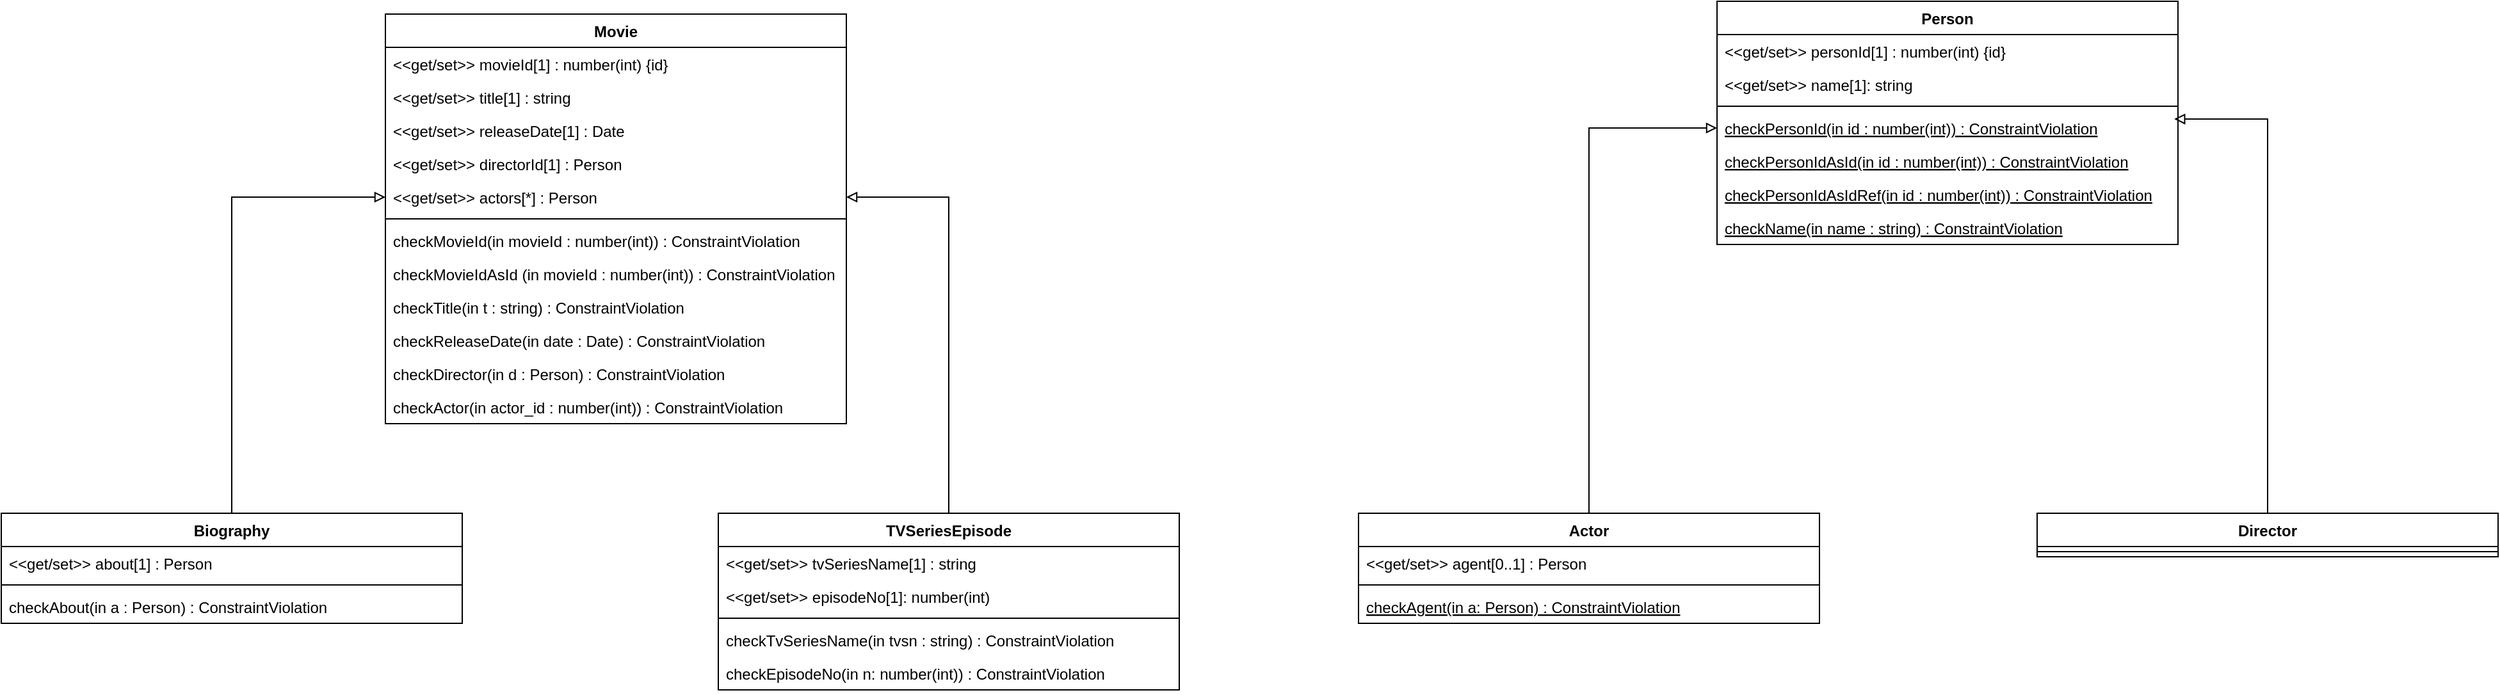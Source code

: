 <mxfile version="14.7.1"><diagram id="Y8lf9VMTstRt9-hmNl96" name="Page-1"><mxGraphModel dx="1870" dy="523" grid="1" gridSize="10" guides="1" tooltips="1" connect="1" arrows="1" fold="1" page="1" pageScale="1" pageWidth="827" pageHeight="1169" math="0" shadow="0"><root><mxCell id="0"/><mxCell id="1" parent="0"/><mxCell id="Nb7mRBQ40ZqI61weUWU_-50" style="edgeStyle=orthogonalEdgeStyle;rounded=0;orthogonalLoop=1;jettySize=auto;html=1;entryX=0;entryY=0.5;entryDx=0;entryDy=0;endArrow=block;endFill=0;strokeColor=#000000;strokeWidth=1;" edge="1" parent="1" source="CsgndySv6RK2iKwZcKKG-1" target="Nb7mRBQ40ZqI61weUWU_-29"><mxGeometry relative="1" as="geometry"/></mxCell><mxCell id="CsgndySv6RK2iKwZcKKG-1" value="Biography" style="swimlane;fontStyle=1;align=center;verticalAlign=top;childLayout=stackLayout;horizontal=1;startSize=26;horizontalStack=0;resizeParent=1;resizeParentMax=0;resizeLast=0;collapsible=1;marginBottom=0;" parent="1" vertex="1"><mxGeometry x="-720" y="430" width="360" height="86" as="geometry"><mxRectangle x="30" y="80" width="70" height="26" as="alternateBounds"/></mxGeometry></mxCell><mxCell id="Nb7mRBQ40ZqI61weUWU_-52" value="&lt;&lt;get/set&gt;&gt; about[1] : Person" style="text;strokeColor=none;fillColor=none;align=left;verticalAlign=top;spacingLeft=4;spacingRight=4;overflow=hidden;rotatable=0;points=[[0,0.5],[1,0.5]];portConstraint=eastwest;" vertex="1" parent="CsgndySv6RK2iKwZcKKG-1"><mxGeometry y="26" width="360" height="26" as="geometry"/></mxCell><mxCell id="CsgndySv6RK2iKwZcKKG-3" value="" style="line;strokeWidth=1;fillColor=none;align=left;verticalAlign=middle;spacingTop=-1;spacingLeft=3;spacingRight=3;rotatable=0;labelPosition=right;points=[];portConstraint=eastwest;" parent="CsgndySv6RK2iKwZcKKG-1" vertex="1"><mxGeometry y="52" width="360" height="8" as="geometry"/></mxCell><mxCell id="CsgndySv6RK2iKwZcKKG-20" value="checkAbout(in a : Person) : ConstraintViolation" style="text;strokeColor=none;fillColor=none;align=left;verticalAlign=top;spacingLeft=4;spacingRight=4;overflow=hidden;rotatable=0;points=[[0,0.5],[1,0.5]];portConstraint=eastwest;" parent="CsgndySv6RK2iKwZcKKG-1" vertex="1"><mxGeometry y="60" width="360" height="26" as="geometry"/></mxCell><mxCell id="CsgndySv6RK2iKwZcKKG-14" value="Person" style="swimlane;fontStyle=1;align=center;verticalAlign=top;childLayout=stackLayout;horizontal=1;startSize=26;horizontalStack=0;resizeParent=1;resizeParentMax=0;resizeLast=0;collapsible=1;marginBottom=0;" parent="1" vertex="1"><mxGeometry x="620" y="30" width="360" height="190" as="geometry"/></mxCell><mxCell id="CsgndySv6RK2iKwZcKKG-15" value="&lt;&lt;get/set&gt;&gt; personId[1] : number(int) {id}&#xA;" style="text;strokeColor=none;fillColor=none;align=left;verticalAlign=top;spacingLeft=4;spacingRight=4;overflow=hidden;rotatable=0;points=[[0,0.5],[1,0.5]];portConstraint=eastwest;" parent="CsgndySv6RK2iKwZcKKG-14" vertex="1"><mxGeometry y="26" width="360" height="26" as="geometry"/></mxCell><mxCell id="CsgndySv6RK2iKwZcKKG-18" value="&lt;&lt;get/set&gt;&gt; name[1]: string" style="text;strokeColor=none;fillColor=none;align=left;verticalAlign=top;spacingLeft=4;spacingRight=4;overflow=hidden;rotatable=0;points=[[0,0.5],[1,0.5]];portConstraint=eastwest;" parent="CsgndySv6RK2iKwZcKKG-14" vertex="1"><mxGeometry y="52" width="360" height="26" as="geometry"/></mxCell><mxCell id="CsgndySv6RK2iKwZcKKG-16" value="" style="line;strokeWidth=1;fillColor=none;align=left;verticalAlign=middle;spacingTop=-1;spacingLeft=3;spacingRight=3;rotatable=0;labelPosition=right;points=[];portConstraint=eastwest;" parent="CsgndySv6RK2iKwZcKKG-14" vertex="1"><mxGeometry y="78" width="360" height="8" as="geometry"/></mxCell><mxCell id="CsgndySv6RK2iKwZcKKG-17" value="checkPersonId(in id : number(int)) : ConstraintViolation" style="text;strokeColor=none;fillColor=none;align=left;verticalAlign=top;spacingLeft=4;spacingRight=4;overflow=hidden;rotatable=0;points=[[0,0.5],[1,0.5]];portConstraint=eastwest;fontStyle=4" parent="CsgndySv6RK2iKwZcKKG-14" vertex="1"><mxGeometry y="86" width="360" height="26" as="geometry"/></mxCell><mxCell id="CsgndySv6RK2iKwZcKKG-26" value="checkPersonIdAsId(in id : number(int)) : ConstraintViolation" style="text;strokeColor=none;fillColor=none;align=left;verticalAlign=top;spacingLeft=4;spacingRight=4;overflow=hidden;rotatable=0;points=[[0,0.5],[1,0.5]];portConstraint=eastwest;fontStyle=4" parent="CsgndySv6RK2iKwZcKKG-14" vertex="1"><mxGeometry y="112" width="360" height="26" as="geometry"/></mxCell><mxCell id="CsgndySv6RK2iKwZcKKG-27" value="checkPersonIdAsIdRef(in id : number(int)) : ConstraintViolation" style="text;strokeColor=none;fillColor=none;align=left;verticalAlign=top;spacingLeft=4;spacingRight=4;overflow=hidden;rotatable=0;points=[[0,0.5],[1,0.5]];portConstraint=eastwest;fontStyle=4" parent="CsgndySv6RK2iKwZcKKG-14" vertex="1"><mxGeometry y="138" width="360" height="26" as="geometry"/></mxCell><mxCell id="CsgndySv6RK2iKwZcKKG-28" value="checkName(in name : string) : ConstraintViolation" style="text;strokeColor=none;fillColor=none;align=left;verticalAlign=top;spacingLeft=4;spacingRight=4;overflow=hidden;rotatable=0;points=[[0,0.5],[1,0.5]];portConstraint=eastwest;fontStyle=4" parent="CsgndySv6RK2iKwZcKKG-14" vertex="1"><mxGeometry y="164" width="360" height="26" as="geometry"/></mxCell><mxCell id="Nb7mRBQ40ZqI61weUWU_-18" style="edgeStyle=orthogonalEdgeStyle;rounded=0;orthogonalLoop=1;jettySize=auto;html=1;endArrow=block;endFill=0;strokeWidth=1;entryX=0;entryY=0.5;entryDx=0;entryDy=0;exitX=0.5;exitY=0;exitDx=0;exitDy=0;" edge="1" parent="1" source="Nb7mRBQ40ZqI61weUWU_-1" target="CsgndySv6RK2iKwZcKKG-17"><mxGeometry relative="1" as="geometry"><mxPoint x="590" y="130" as="targetPoint"/><Array as="points"><mxPoint x="520" y="250"/><mxPoint x="520" y="250"/><mxPoint x="520" y="129"/></Array></mxGeometry></mxCell><mxCell id="Nb7mRBQ40ZqI61weUWU_-1" value="Actor" style="swimlane;fontStyle=1;align=center;verticalAlign=top;childLayout=stackLayout;horizontal=1;startSize=26;horizontalStack=0;resizeParent=1;resizeParentMax=0;resizeLast=0;collapsible=1;marginBottom=0;" vertex="1" parent="1"><mxGeometry x="340" y="430" width="360" height="86" as="geometry"/></mxCell><mxCell id="Nb7mRBQ40ZqI61weUWU_-2" value="&lt;&lt;get/set&gt;&gt; agent[0..1] : Person&#xA;" style="text;strokeColor=none;fillColor=none;align=left;verticalAlign=top;spacingLeft=4;spacingRight=4;overflow=hidden;rotatable=0;points=[[0,0.5],[1,0.5]];portConstraint=eastwest;" vertex="1" parent="Nb7mRBQ40ZqI61weUWU_-1"><mxGeometry y="26" width="360" height="26" as="geometry"/></mxCell><mxCell id="Nb7mRBQ40ZqI61weUWU_-4" value="" style="line;strokeWidth=1;fillColor=none;align=left;verticalAlign=middle;spacingTop=-1;spacingLeft=3;spacingRight=3;rotatable=0;labelPosition=right;points=[];portConstraint=eastwest;" vertex="1" parent="Nb7mRBQ40ZqI61weUWU_-1"><mxGeometry y="52" width="360" height="8" as="geometry"/></mxCell><mxCell id="Nb7mRBQ40ZqI61weUWU_-6" value="checkAgent(in a: Person) : ConstraintViolation" style="text;strokeColor=none;fillColor=none;align=left;verticalAlign=top;spacingLeft=4;spacingRight=4;overflow=hidden;rotatable=0;points=[[0,0.5],[1,0.5]];portConstraint=eastwest;fontStyle=4" vertex="1" parent="Nb7mRBQ40ZqI61weUWU_-1"><mxGeometry y="60" width="360" height="26" as="geometry"/></mxCell><mxCell id="Nb7mRBQ40ZqI61weUWU_-23" style="edgeStyle=orthogonalEdgeStyle;rounded=0;orthogonalLoop=1;jettySize=auto;html=1;entryX=0.992;entryY=0.231;entryDx=0;entryDy=0;entryPerimeter=0;endArrow=block;endFill=0;strokeColor=#000000;strokeWidth=1;" edge="1" parent="1" source="Nb7mRBQ40ZqI61weUWU_-9" target="CsgndySv6RK2iKwZcKKG-17"><mxGeometry relative="1" as="geometry"/></mxCell><mxCell id="Nb7mRBQ40ZqI61weUWU_-9" value="Director" style="swimlane;fontStyle=1;align=center;verticalAlign=top;childLayout=stackLayout;horizontal=1;startSize=26;horizontalStack=0;resizeParent=1;resizeParentMax=0;resizeLast=0;collapsible=1;marginBottom=0;" vertex="1" parent="1"><mxGeometry x="870" y="430" width="360" height="34" as="geometry"/></mxCell><mxCell id="Nb7mRBQ40ZqI61weUWU_-12" value="" style="line;strokeWidth=1;fillColor=none;align=left;verticalAlign=middle;spacingTop=-1;spacingLeft=3;spacingRight=3;rotatable=0;labelPosition=right;points=[];portConstraint=eastwest;" vertex="1" parent="Nb7mRBQ40ZqI61weUWU_-9"><mxGeometry y="26" width="360" height="8" as="geometry"/></mxCell><mxCell id="Nb7mRBQ40ZqI61weUWU_-24" value="Movie" style="swimlane;fontStyle=1;align=center;verticalAlign=top;childLayout=stackLayout;horizontal=1;startSize=26;horizontalStack=0;resizeParent=1;resizeParentMax=0;resizeLast=0;collapsible=1;marginBottom=0;" vertex="1" parent="1"><mxGeometry x="-420" y="40" width="360" height="320" as="geometry"><mxRectangle x="30" y="80" width="70" height="26" as="alternateBounds"/></mxGeometry></mxCell><mxCell id="Nb7mRBQ40ZqI61weUWU_-25" value="&lt;&lt;get/set&gt;&gt; movieId[1] : number(int) {id}&#xA;" style="text;strokeColor=none;fillColor=none;align=left;verticalAlign=top;spacingLeft=4;spacingRight=4;overflow=hidden;rotatable=0;points=[[0,0.5],[1,0.5]];portConstraint=eastwest;" vertex="1" parent="Nb7mRBQ40ZqI61weUWU_-24"><mxGeometry y="26" width="360" height="26" as="geometry"/></mxCell><mxCell id="Nb7mRBQ40ZqI61weUWU_-26" value="&lt;&lt;get/set&gt;&gt; title[1] : string" style="text;strokeColor=none;fillColor=none;align=left;verticalAlign=top;spacingLeft=4;spacingRight=4;overflow=hidden;rotatable=0;points=[[0,0.5],[1,0.5]];portConstraint=eastwest;" vertex="1" parent="Nb7mRBQ40ZqI61weUWU_-24"><mxGeometry y="52" width="360" height="26" as="geometry"/></mxCell><mxCell id="Nb7mRBQ40ZqI61weUWU_-27" value="&lt;&lt;get/set&gt;&gt; releaseDate[1] : Date&#xA;" style="text;strokeColor=none;fillColor=none;align=left;verticalAlign=top;spacingLeft=4;spacingRight=4;overflow=hidden;rotatable=0;points=[[0,0.5],[1,0.5]];portConstraint=eastwest;" vertex="1" parent="Nb7mRBQ40ZqI61weUWU_-24"><mxGeometry y="78" width="360" height="26" as="geometry"/></mxCell><mxCell id="Nb7mRBQ40ZqI61weUWU_-28" value="&lt;&lt;get/set&gt;&gt; directorId[1] : Person&#xA;" style="text;strokeColor=none;fillColor=none;align=left;verticalAlign=top;spacingLeft=4;spacingRight=4;overflow=hidden;rotatable=0;points=[[0,0.5],[1,0.5]];portConstraint=eastwest;" vertex="1" parent="Nb7mRBQ40ZqI61weUWU_-24"><mxGeometry y="104" width="360" height="26" as="geometry"/></mxCell><mxCell id="Nb7mRBQ40ZqI61weUWU_-29" value="&lt;&lt;get/set&gt;&gt; actors[*] : Person&#xA;" style="text;strokeColor=none;fillColor=none;align=left;verticalAlign=top;spacingLeft=4;spacingRight=4;overflow=hidden;rotatable=0;points=[[0,0.5],[1,0.5]];portConstraint=eastwest;" vertex="1" parent="Nb7mRBQ40ZqI61weUWU_-24"><mxGeometry y="130" width="360" height="26" as="geometry"/></mxCell><mxCell id="Nb7mRBQ40ZqI61weUWU_-30" value="" style="line;strokeWidth=1;fillColor=none;align=left;verticalAlign=middle;spacingTop=-1;spacingLeft=3;spacingRight=3;rotatable=0;labelPosition=right;points=[];portConstraint=eastwest;" vertex="1" parent="Nb7mRBQ40ZqI61weUWU_-24"><mxGeometry y="156" width="360" height="8" as="geometry"/></mxCell><mxCell id="Nb7mRBQ40ZqI61weUWU_-31" value="checkMovieId(in movieId : number(int)) : ConstraintViolation" style="text;strokeColor=none;fillColor=none;align=left;verticalAlign=top;spacingLeft=4;spacingRight=4;overflow=hidden;rotatable=0;points=[[0,0.5],[1,0.5]];portConstraint=eastwest;" vertex="1" parent="Nb7mRBQ40ZqI61weUWU_-24"><mxGeometry y="164" width="360" height="26" as="geometry"/></mxCell><mxCell id="Nb7mRBQ40ZqI61weUWU_-32" value="checkMovieIdAsId (in movieId : number(int)) : ConstraintViolation" style="text;strokeColor=none;fillColor=none;align=left;verticalAlign=top;spacingLeft=4;spacingRight=4;overflow=hidden;rotatable=0;points=[[0,0.5],[1,0.5]];portConstraint=eastwest;" vertex="1" parent="Nb7mRBQ40ZqI61weUWU_-24"><mxGeometry y="190" width="360" height="26" as="geometry"/></mxCell><mxCell id="Nb7mRBQ40ZqI61weUWU_-33" value="checkTitle(in t : string) : ConstraintViolation" style="text;strokeColor=none;fillColor=none;align=left;verticalAlign=top;spacingLeft=4;spacingRight=4;overflow=hidden;rotatable=0;points=[[0,0.5],[1,0.5]];portConstraint=eastwest;" vertex="1" parent="Nb7mRBQ40ZqI61weUWU_-24"><mxGeometry y="216" width="360" height="26" as="geometry"/></mxCell><mxCell id="Nb7mRBQ40ZqI61weUWU_-34" value="checkReleaseDate(in date : Date) : ConstraintViolation&#xA;&#xA; " style="text;strokeColor=none;fillColor=none;align=left;verticalAlign=top;spacingLeft=4;spacingRight=4;overflow=hidden;rotatable=0;points=[[0,0.5],[1,0.5]];portConstraint=eastwest;" vertex="1" parent="Nb7mRBQ40ZqI61weUWU_-24"><mxGeometry y="242" width="360" height="26" as="geometry"/></mxCell><mxCell id="Nb7mRBQ40ZqI61weUWU_-35" value="checkDirector(in d : Person) : ConstraintViolation" style="text;strokeColor=none;fillColor=none;align=left;verticalAlign=top;spacingLeft=4;spacingRight=4;overflow=hidden;rotatable=0;points=[[0,0.5],[1,0.5]];portConstraint=eastwest;" vertex="1" parent="Nb7mRBQ40ZqI61weUWU_-24"><mxGeometry y="268" width="360" height="26" as="geometry"/></mxCell><mxCell id="Nb7mRBQ40ZqI61weUWU_-36" value="checkActor(in actor_id : number(int)) : ConstraintViolation" style="text;strokeColor=none;fillColor=none;align=left;verticalAlign=top;spacingLeft=4;spacingRight=4;overflow=hidden;rotatable=0;points=[[0,0.5],[1,0.5]];portConstraint=eastwest;" vertex="1" parent="Nb7mRBQ40ZqI61weUWU_-24"><mxGeometry y="294" width="360" height="26" as="geometry"/></mxCell><mxCell id="Nb7mRBQ40ZqI61weUWU_-51" style="edgeStyle=orthogonalEdgeStyle;rounded=0;orthogonalLoop=1;jettySize=auto;html=1;entryX=1;entryY=0.5;entryDx=0;entryDy=0;endArrow=block;endFill=0;strokeColor=#000000;strokeWidth=1;" edge="1" parent="1" source="Nb7mRBQ40ZqI61weUWU_-37" target="Nb7mRBQ40ZqI61weUWU_-29"><mxGeometry relative="1" as="geometry"/></mxCell><mxCell id="Nb7mRBQ40ZqI61weUWU_-37" value="TVSeriesEpisode" style="swimlane;fontStyle=1;align=center;verticalAlign=top;childLayout=stackLayout;horizontal=1;startSize=26;horizontalStack=0;resizeParent=1;resizeParentMax=0;resizeLast=0;collapsible=1;marginBottom=0;" vertex="1" parent="1"><mxGeometry x="-160" y="430" width="360" height="138" as="geometry"><mxRectangle x="30" y="80" width="70" height="26" as="alternateBounds"/></mxGeometry></mxCell><mxCell id="Nb7mRBQ40ZqI61weUWU_-38" value="&lt;&lt;get/set&gt;&gt; tvSeriesName[1] : string&#xA;" style="text;strokeColor=none;fillColor=none;align=left;verticalAlign=top;spacingLeft=4;spacingRight=4;overflow=hidden;rotatable=0;points=[[0,0.5],[1,0.5]];portConstraint=eastwest;" vertex="1" parent="Nb7mRBQ40ZqI61weUWU_-37"><mxGeometry y="26" width="360" height="26" as="geometry"/></mxCell><mxCell id="Nb7mRBQ40ZqI61weUWU_-53" value="&lt;&lt;get/set&gt;&gt; episodeNo[1]: number(int)" style="text;strokeColor=none;fillColor=none;align=left;verticalAlign=top;spacingLeft=4;spacingRight=4;overflow=hidden;rotatable=0;points=[[0,0.5],[1,0.5]];portConstraint=eastwest;" vertex="1" parent="Nb7mRBQ40ZqI61weUWU_-37"><mxGeometry y="52" width="360" height="26" as="geometry"/></mxCell><mxCell id="Nb7mRBQ40ZqI61weUWU_-43" value="" style="line;strokeWidth=1;fillColor=none;align=left;verticalAlign=middle;spacingTop=-1;spacingLeft=3;spacingRight=3;rotatable=0;labelPosition=right;points=[];portConstraint=eastwest;" vertex="1" parent="Nb7mRBQ40ZqI61weUWU_-37"><mxGeometry y="78" width="360" height="8" as="geometry"/></mxCell><mxCell id="Nb7mRBQ40ZqI61weUWU_-45" value="checkTvSeriesName(in tvsn : string) : ConstraintViolation " style="text;strokeColor=none;fillColor=none;align=left;verticalAlign=top;spacingLeft=4;spacingRight=4;overflow=hidden;rotatable=0;points=[[0,0.5],[1,0.5]];portConstraint=eastwest;" vertex="1" parent="Nb7mRBQ40ZqI61weUWU_-37"><mxGeometry y="86" width="360" height="26" as="geometry"/></mxCell><mxCell id="Nb7mRBQ40ZqI61weUWU_-46" value="checkEpisodeNo(in n: number(int)) : ConstraintViolation" style="text;strokeColor=none;fillColor=none;align=left;verticalAlign=top;spacingLeft=4;spacingRight=4;overflow=hidden;rotatable=0;points=[[0,0.5],[1,0.5]];portConstraint=eastwest;" vertex="1" parent="Nb7mRBQ40ZqI61weUWU_-37"><mxGeometry y="112" width="360" height="26" as="geometry"/></mxCell></root></mxGraphModel></diagram></mxfile>